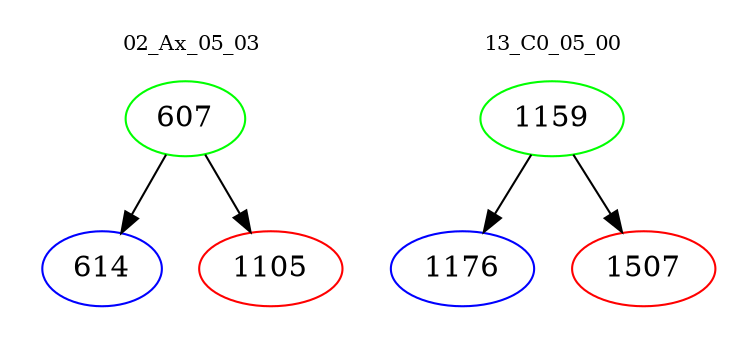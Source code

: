 digraph{
subgraph cluster_0 {
color = white
label = "02_Ax_05_03";
fontsize=10;
T0_607 [label="607", color="green"]
T0_607 -> T0_614 [color="black"]
T0_614 [label="614", color="blue"]
T0_607 -> T0_1105 [color="black"]
T0_1105 [label="1105", color="red"]
}
subgraph cluster_1 {
color = white
label = "13_C0_05_00";
fontsize=10;
T1_1159 [label="1159", color="green"]
T1_1159 -> T1_1176 [color="black"]
T1_1176 [label="1176", color="blue"]
T1_1159 -> T1_1507 [color="black"]
T1_1507 [label="1507", color="red"]
}
}
